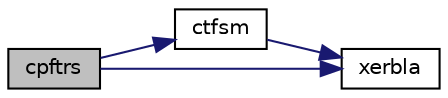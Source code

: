 digraph "cpftrs"
{
 // LATEX_PDF_SIZE
  edge [fontname="Helvetica",fontsize="10",labelfontname="Helvetica",labelfontsize="10"];
  node [fontname="Helvetica",fontsize="10",shape=record];
  rankdir="LR";
  Node1 [label="cpftrs",height=0.2,width=0.4,color="black", fillcolor="grey75", style="filled", fontcolor="black",tooltip="CPFTRS"];
  Node1 -> Node2 [color="midnightblue",fontsize="10",style="solid",fontname="Helvetica"];
  Node2 [label="ctfsm",height=0.2,width=0.4,color="black", fillcolor="white", style="filled",URL="$ctfsm_8f.html#a147c55d1848a5a1ded39a5ad6503b8b9",tooltip="CTFSM solves a matrix equation (one operand is a triangular matrix in RFP format)."];
  Node2 -> Node3 [color="midnightblue",fontsize="10",style="solid",fontname="Helvetica"];
  Node3 [label="xerbla",height=0.2,width=0.4,color="black", fillcolor="white", style="filled",URL="$xerbla_8f.html#a377ee61015baf8dea7770b3a404b1c07",tooltip="XERBLA"];
  Node1 -> Node3 [color="midnightblue",fontsize="10",style="solid",fontname="Helvetica"];
}
